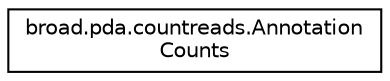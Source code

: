 digraph "Graphical Class Hierarchy"
{
  edge [fontname="Helvetica",fontsize="10",labelfontname="Helvetica",labelfontsize="10"];
  node [fontname="Helvetica",fontsize="10",shape=record];
  rankdir="LR";
  Node1 [label="broad.pda.countreads.Annotation\lCounts",height=0.2,width=0.4,color="black", fillcolor="white", style="filled",URL="$classbroad_1_1pda_1_1countreads_1_1_annotation_counts.html"];
}

